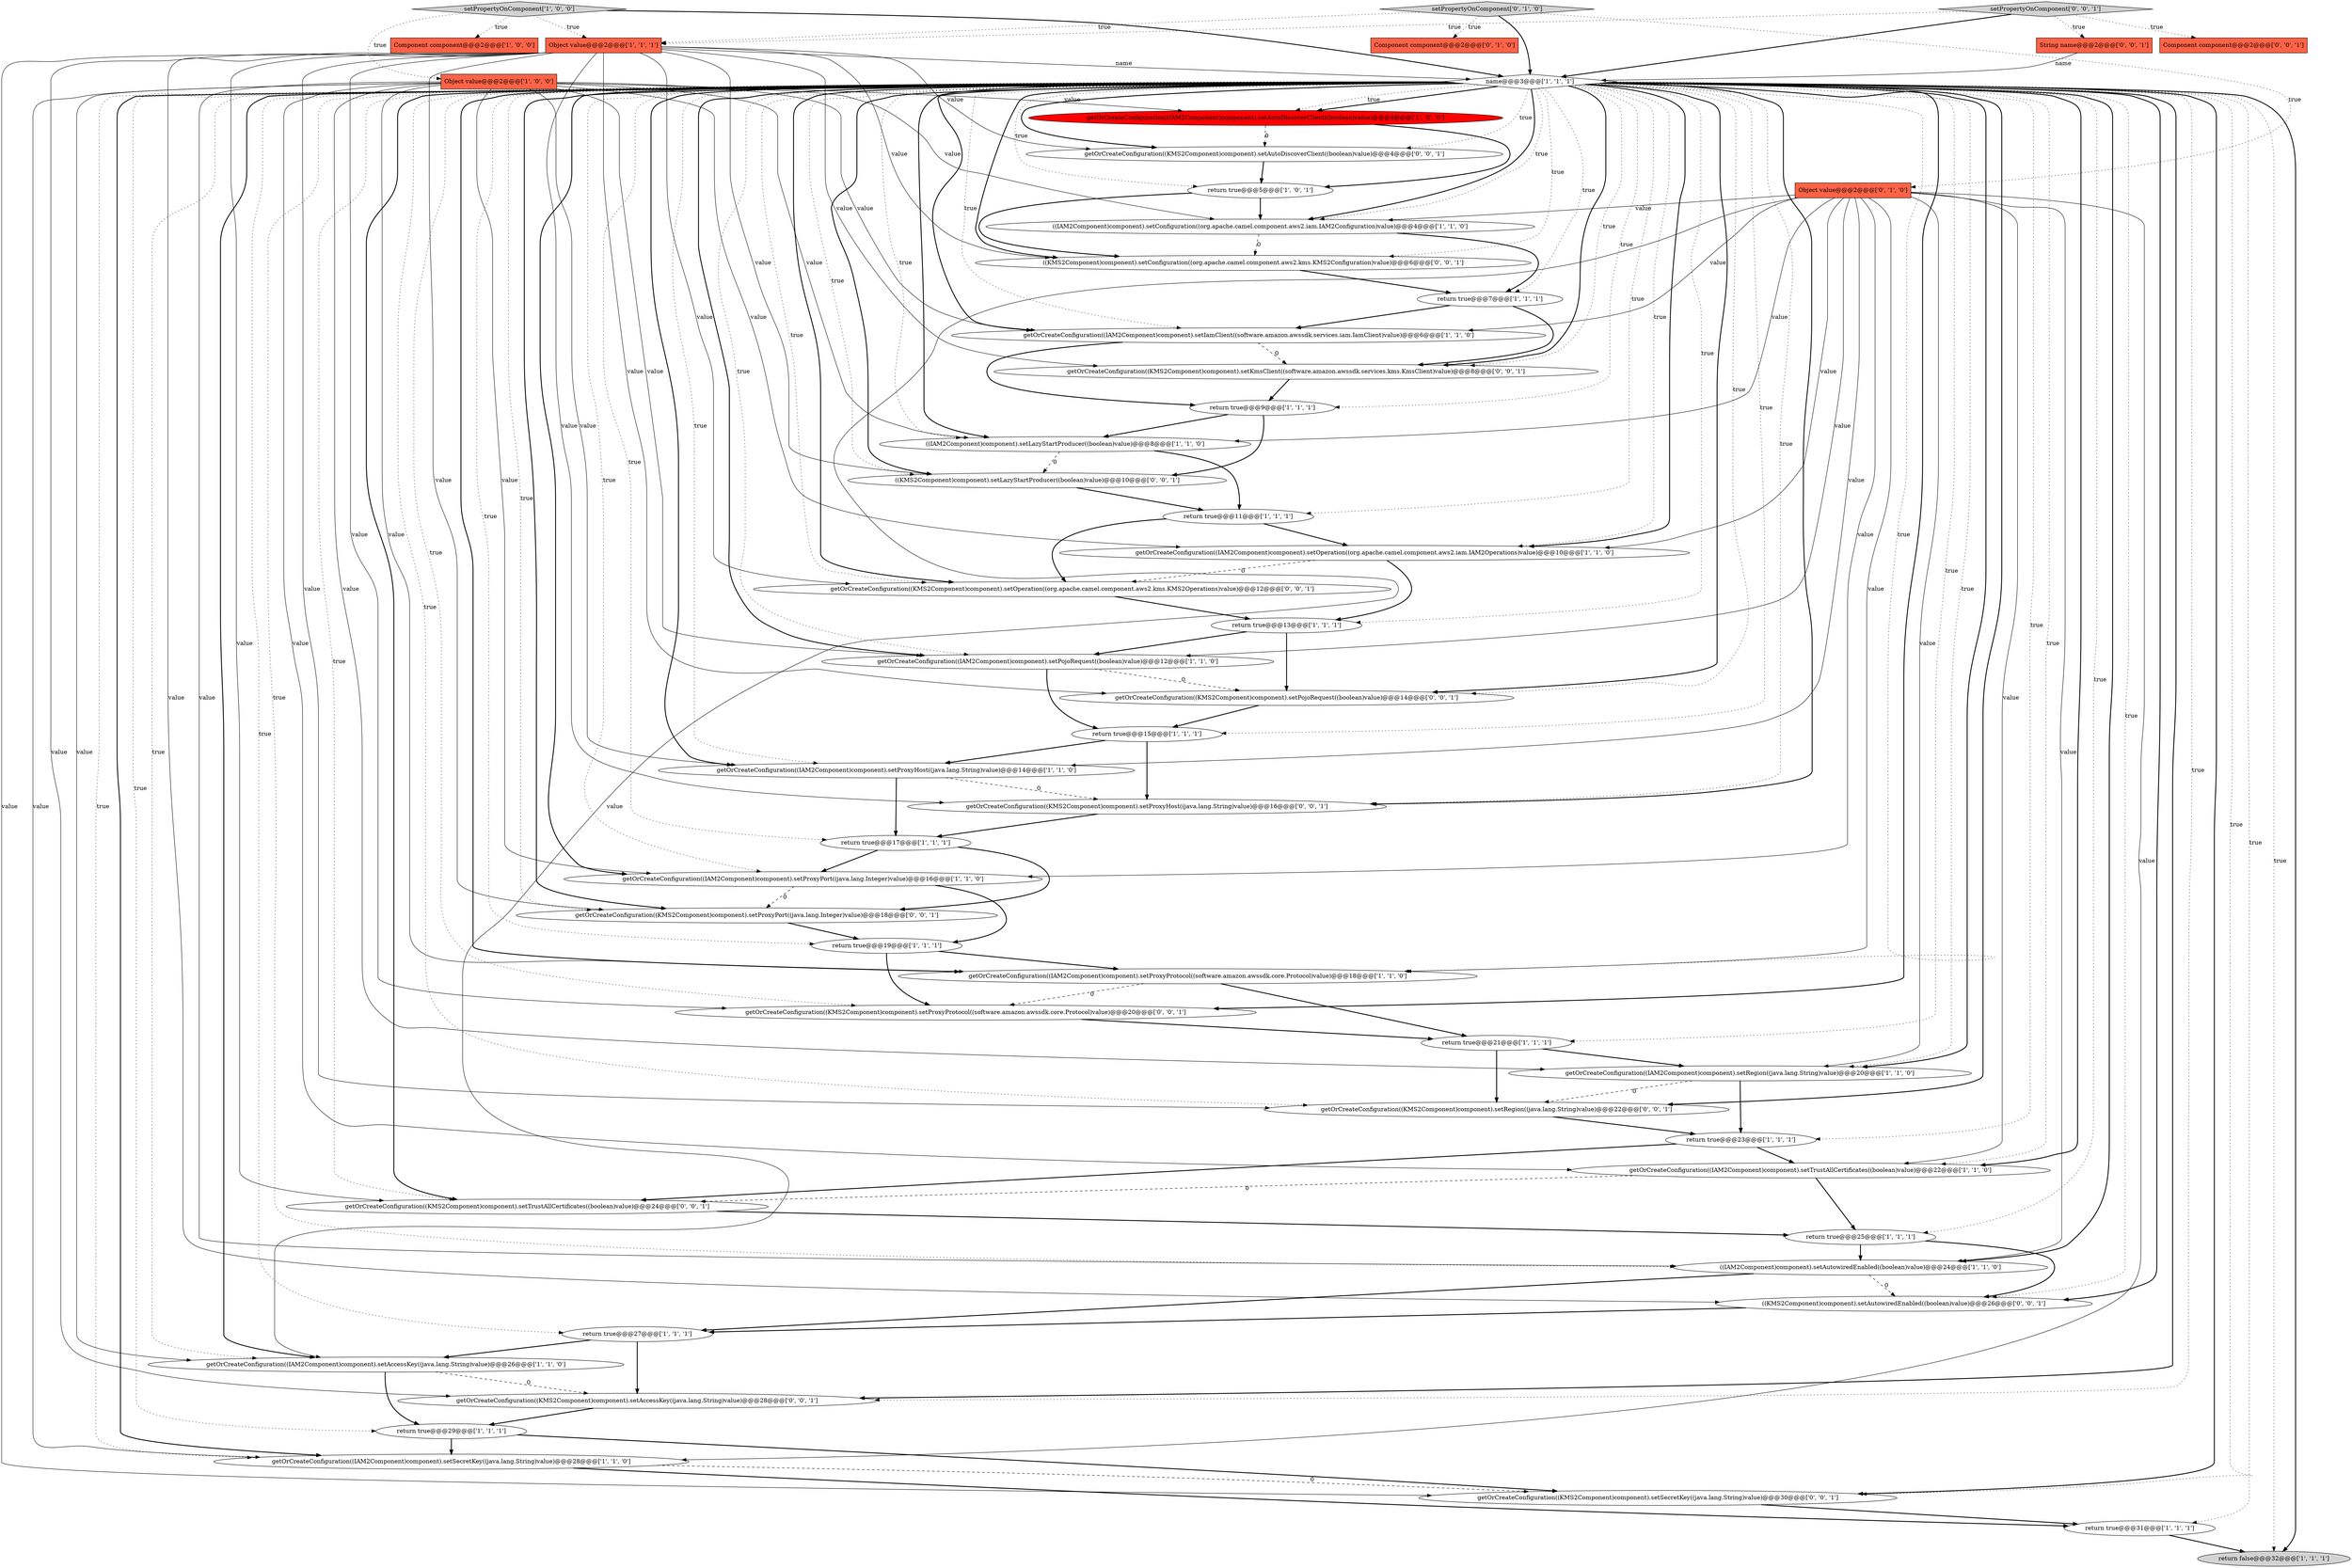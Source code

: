 digraph {
25 [style = filled, label = "return true@@@9@@@['1', '1', '1']", fillcolor = white, shape = ellipse image = "AAA0AAABBB1BBB"];
2 [style = filled, label = "getOrCreateConfiguration((IAM2Component)component).setOperation((org.apache.camel.component.aws2.iam.IAM2Operations)value)@@@10@@@['1', '1', '0']", fillcolor = white, shape = ellipse image = "AAA0AAABBB1BBB"];
46 [style = filled, label = "String name@@@2@@@['0', '0', '1']", fillcolor = tomato, shape = box image = "AAA0AAABBB3BBB"];
40 [style = filled, label = "getOrCreateConfiguration((KMS2Component)component).setOperation((org.apache.camel.component.aws2.kms.KMS2Operations)value)@@@12@@@['0', '0', '1']", fillcolor = white, shape = ellipse image = "AAA0AAABBB3BBB"];
36 [style = filled, label = "setPropertyOnComponent['0', '1', '0']", fillcolor = lightgray, shape = diamond image = "AAA0AAABBB2BBB"];
1 [style = filled, label = "return true@@@23@@@['1', '1', '1']", fillcolor = white, shape = ellipse image = "AAA0AAABBB1BBB"];
8 [style = filled, label = "name@@@3@@@['1', '1', '1']", fillcolor = white, shape = diamond image = "AAA0AAABBB1BBB"];
15 [style = filled, label = "getOrCreateConfiguration((IAM2Component)component).setProxyHost((java.lang.String)value)@@@14@@@['1', '1', '0']", fillcolor = white, shape = ellipse image = "AAA0AAABBB1BBB"];
29 [style = filled, label = "getOrCreateConfiguration((IAM2Component)component).setAccessKey((java.lang.String)value)@@@26@@@['1', '1', '0']", fillcolor = white, shape = ellipse image = "AAA0AAABBB1BBB"];
7 [style = filled, label = "((IAM2Component)component).setAutowiredEnabled((boolean)value)@@@24@@@['1', '1', '0']", fillcolor = white, shape = ellipse image = "AAA0AAABBB1BBB"];
14 [style = filled, label = "return true@@@5@@@['1', '0', '1']", fillcolor = white, shape = ellipse image = "AAA0AAABBB1BBB"];
43 [style = filled, label = "Component component@@@2@@@['0', '0', '1']", fillcolor = tomato, shape = box image = "AAA0AAABBB3BBB"];
22 [style = filled, label = "return true@@@29@@@['1', '1', '1']", fillcolor = white, shape = ellipse image = "AAA0AAABBB1BBB"];
0 [style = filled, label = "getOrCreateConfiguration((IAM2Component)component).setTrustAllCertificates((boolean)value)@@@22@@@['1', '1', '0']", fillcolor = white, shape = ellipse image = "AAA0AAABBB1BBB"];
11 [style = filled, label = "getOrCreateConfiguration((IAM2Component)component).setProxyPort((java.lang.Integer)value)@@@16@@@['1', '1', '0']", fillcolor = white, shape = ellipse image = "AAA0AAABBB1BBB"];
44 [style = filled, label = "getOrCreateConfiguration((KMS2Component)component).setPojoRequest((boolean)value)@@@14@@@['0', '0', '1']", fillcolor = white, shape = ellipse image = "AAA0AAABBB3BBB"];
51 [style = filled, label = "getOrCreateConfiguration((KMS2Component)component).setKmsClient((software.amazon.awssdk.services.kms.KmsClient)value)@@@8@@@['0', '0', '1']", fillcolor = white, shape = ellipse image = "AAA0AAABBB3BBB"];
3 [style = filled, label = "return true@@@17@@@['1', '1', '1']", fillcolor = white, shape = ellipse image = "AAA0AAABBB1BBB"];
24 [style = filled, label = "Object value@@@2@@@['1', '1', '1']", fillcolor = tomato, shape = box image = "AAA0AAABBB1BBB"];
38 [style = filled, label = "getOrCreateConfiguration((KMS2Component)component).setProxyProtocol((software.amazon.awssdk.core.Protocol)value)@@@20@@@['0', '0', '1']", fillcolor = white, shape = ellipse image = "AAA0AAABBB3BBB"];
49 [style = filled, label = "getOrCreateConfiguration((KMS2Component)component).setTrustAllCertificates((boolean)value)@@@24@@@['0', '0', '1']", fillcolor = white, shape = ellipse image = "AAA0AAABBB3BBB"];
6 [style = filled, label = "return true@@@13@@@['1', '1', '1']", fillcolor = white, shape = ellipse image = "AAA0AAABBB1BBB"];
17 [style = filled, label = "((IAM2Component)component).setLazyStartProducer((boolean)value)@@@8@@@['1', '1', '0']", fillcolor = white, shape = ellipse image = "AAA0AAABBB1BBB"];
27 [style = filled, label = "getOrCreateConfiguration((IAM2Component)component).setAutoDiscoverClient((boolean)value)@@@4@@@['1', '0', '0']", fillcolor = red, shape = ellipse image = "AAA1AAABBB1BBB"];
53 [style = filled, label = "setPropertyOnComponent['0', '0', '1']", fillcolor = lightgray, shape = diamond image = "AAA0AAABBB3BBB"];
26 [style = filled, label = "return true@@@19@@@['1', '1', '1']", fillcolor = white, shape = ellipse image = "AAA0AAABBB1BBB"];
52 [style = filled, label = "getOrCreateConfiguration((KMS2Component)component).setAccessKey((java.lang.String)value)@@@28@@@['0', '0', '1']", fillcolor = white, shape = ellipse image = "AAA0AAABBB3BBB"];
31 [style = filled, label = "setPropertyOnComponent['1', '0', '0']", fillcolor = lightgray, shape = diamond image = "AAA0AAABBB1BBB"];
16 [style = filled, label = "Component component@@@2@@@['1', '0', '0']", fillcolor = tomato, shape = box image = "AAA0AAABBB1BBB"];
50 [style = filled, label = "getOrCreateConfiguration((KMS2Component)component).setRegion((java.lang.String)value)@@@22@@@['0', '0', '1']", fillcolor = white, shape = ellipse image = "AAA0AAABBB3BBB"];
28 [style = filled, label = "return true@@@25@@@['1', '1', '1']", fillcolor = white, shape = ellipse image = "AAA0AAABBB1BBB"];
35 [style = filled, label = "Object value@@@2@@@['0', '1', '0']", fillcolor = tomato, shape = box image = "AAA0AAABBB2BBB"];
20 [style = filled, label = "getOrCreateConfiguration((IAM2Component)component).setProxyProtocol((software.amazon.awssdk.core.Protocol)value)@@@18@@@['1', '1', '0']", fillcolor = white, shape = ellipse image = "AAA0AAABBB1BBB"];
23 [style = filled, label = "getOrCreateConfiguration((IAM2Component)component).setIamClient((software.amazon.awssdk.services.iam.IamClient)value)@@@6@@@['1', '1', '0']", fillcolor = white, shape = ellipse image = "AAA0AAABBB1BBB"];
21 [style = filled, label = "Object value@@@2@@@['1', '0', '0']", fillcolor = tomato, shape = box image = "AAA0AAABBB1BBB"];
33 [style = filled, label = "return true@@@21@@@['1', '1', '1']", fillcolor = white, shape = ellipse image = "AAA0AAABBB1BBB"];
42 [style = filled, label = "getOrCreateConfiguration((KMS2Component)component).setProxyPort((java.lang.Integer)value)@@@18@@@['0', '0', '1']", fillcolor = white, shape = ellipse image = "AAA0AAABBB3BBB"];
9 [style = filled, label = "getOrCreateConfiguration((IAM2Component)component).setSecretKey((java.lang.String)value)@@@28@@@['1', '1', '0']", fillcolor = white, shape = ellipse image = "AAA0AAABBB1BBB"];
41 [style = filled, label = "((KMS2Component)component).setAutowiredEnabled((boolean)value)@@@26@@@['0', '0', '1']", fillcolor = white, shape = ellipse image = "AAA0AAABBB3BBB"];
45 [style = filled, label = "getOrCreateConfiguration((KMS2Component)component).setSecretKey((java.lang.String)value)@@@30@@@['0', '0', '1']", fillcolor = white, shape = ellipse image = "AAA0AAABBB3BBB"];
39 [style = filled, label = "((KMS2Component)component).setLazyStartProducer((boolean)value)@@@10@@@['0', '0', '1']", fillcolor = white, shape = ellipse image = "AAA0AAABBB3BBB"];
48 [style = filled, label = "((KMS2Component)component).setConfiguration((org.apache.camel.component.aws2.kms.KMS2Configuration)value)@@@6@@@['0', '0', '1']", fillcolor = white, shape = ellipse image = "AAA0AAABBB3BBB"];
4 [style = filled, label = "getOrCreateConfiguration((IAM2Component)component).setPojoRequest((boolean)value)@@@12@@@['1', '1', '0']", fillcolor = white, shape = ellipse image = "AAA0AAABBB1BBB"];
13 [style = filled, label = "getOrCreateConfiguration((IAM2Component)component).setRegion((java.lang.String)value)@@@20@@@['1', '1', '0']", fillcolor = white, shape = ellipse image = "AAA0AAABBB1BBB"];
37 [style = filled, label = "getOrCreateConfiguration((KMS2Component)component).setProxyHost((java.lang.String)value)@@@16@@@['0', '0', '1']", fillcolor = white, shape = ellipse image = "AAA0AAABBB3BBB"];
12 [style = filled, label = "return true@@@27@@@['1', '1', '1']", fillcolor = white, shape = ellipse image = "AAA0AAABBB1BBB"];
19 [style = filled, label = "return false@@@32@@@['1', '1', '1']", fillcolor = lightgray, shape = ellipse image = "AAA0AAABBB1BBB"];
5 [style = filled, label = "return true@@@15@@@['1', '1', '1']", fillcolor = white, shape = ellipse image = "AAA0AAABBB1BBB"];
10 [style = filled, label = "return true@@@7@@@['1', '1', '1']", fillcolor = white, shape = ellipse image = "AAA0AAABBB1BBB"];
32 [style = filled, label = "return true@@@11@@@['1', '1', '1']", fillcolor = white, shape = ellipse image = "AAA0AAABBB1BBB"];
30 [style = filled, label = "((IAM2Component)component).setConfiguration((org.apache.camel.component.aws2.iam.IAM2Configuration)value)@@@4@@@['1', '1', '0']", fillcolor = white, shape = ellipse image = "AAA0AAABBB1BBB"];
47 [style = filled, label = "getOrCreateConfiguration((KMS2Component)component).setAutoDiscoverClient((boolean)value)@@@4@@@['0', '0', '1']", fillcolor = white, shape = ellipse image = "AAA0AAABBB3BBB"];
34 [style = filled, label = "Component component@@@2@@@['0', '1', '0']", fillcolor = tomato, shape = box image = "AAA0AAABBB2BBB"];
18 [style = filled, label = "return true@@@31@@@['1', '1', '1']", fillcolor = white, shape = ellipse image = "AAA0AAABBB1BBB"];
8->30 [style = bold, label=""];
8->30 [style = dotted, label="true"];
8->28 [style = dotted, label="true"];
21->2 [style = solid, label="value"];
53->46 [style = dotted, label="true"];
8->48 [style = dotted, label="true"];
40->6 [style = bold, label=""];
13->50 [style = dashed, label="0"];
23->51 [style = dashed, label="0"];
2->6 [style = bold, label=""];
21->20 [style = solid, label="value"];
5->15 [style = bold, label=""];
21->29 [style = solid, label="value"];
8->51 [style = bold, label=""];
8->44 [style = bold, label=""];
8->40 [style = bold, label=""];
8->4 [style = dotted, label="true"];
13->1 [style = bold, label=""];
8->37 [style = dotted, label="true"];
29->52 [style = dashed, label="0"];
37->3 [style = bold, label=""];
8->0 [style = bold, label=""];
35->11 [style = solid, label="value"];
31->21 [style = dotted, label="true"];
8->20 [style = bold, label=""];
8->52 [style = dotted, label="true"];
20->38 [style = dashed, label="0"];
24->41 [style = solid, label="value"];
8->22 [style = dotted, label="true"];
8->47 [style = bold, label=""];
48->10 [style = bold, label=""];
8->0 [style = dotted, label="true"];
8->20 [style = dotted, label="true"];
8->4 [style = bold, label=""];
53->43 [style = dotted, label="true"];
8->39 [style = bold, label=""];
0->49 [style = dashed, label="0"];
8->27 [style = bold, label=""];
36->24 [style = dotted, label="true"];
8->11 [style = bold, label=""];
14->48 [style = bold, label=""];
5->37 [style = bold, label=""];
21->30 [style = solid, label="value"];
8->38 [style = dotted, label="true"];
35->2 [style = solid, label="value"];
24->45 [style = solid, label="value"];
23->25 [style = bold, label=""];
24->39 [style = solid, label="value"];
10->51 [style = bold, label=""];
14->30 [style = bold, label=""];
8->23 [style = bold, label=""];
22->9 [style = bold, label=""];
8->17 [style = dotted, label="true"];
3->11 [style = bold, label=""];
18->19 [style = bold, label=""];
8->7 [style = dotted, label="true"];
8->23 [style = dotted, label="true"];
8->40 [style = dotted, label="true"];
1->49 [style = bold, label=""];
35->30 [style = solid, label="value"];
1->0 [style = bold, label=""];
9->45 [style = dashed, label="0"];
33->13 [style = bold, label=""];
24->47 [style = solid, label="value"];
8->38 [style = bold, label=""];
33->50 [style = bold, label=""];
8->17 [style = bold, label=""];
6->4 [style = bold, label=""];
8->50 [style = dotted, label="true"];
12->29 [style = bold, label=""];
8->12 [style = dotted, label="true"];
8->33 [style = dotted, label="true"];
21->15 [style = solid, label="value"];
35->20 [style = solid, label="value"];
21->23 [style = solid, label="value"];
8->14 [style = dotted, label="true"];
35->17 [style = solid, label="value"];
24->37 [style = solid, label="value"];
30->10 [style = bold, label=""];
35->4 [style = solid, label="value"];
8->18 [style = dotted, label="true"];
51->25 [style = bold, label=""];
8->29 [style = dotted, label="true"];
35->15 [style = solid, label="value"];
11->42 [style = dashed, label="0"];
38->33 [style = bold, label=""];
27->47 [style = dashed, label="0"];
4->44 [style = dashed, label="0"];
26->20 [style = bold, label=""];
8->19 [style = dotted, label="true"];
11->26 [style = bold, label=""];
8->25 [style = dotted, label="true"];
17->39 [style = dashed, label="0"];
8->15 [style = bold, label=""];
8->41 [style = bold, label=""];
25->39 [style = bold, label=""];
27->14 [style = bold, label=""];
24->48 [style = solid, label="value"];
22->45 [style = bold, label=""];
24->42 [style = solid, label="value"];
8->2 [style = dotted, label="true"];
53->24 [style = dotted, label="true"];
8->42 [style = dotted, label="true"];
8->15 [style = dotted, label="true"];
8->39 [style = dotted, label="true"];
49->28 [style = bold, label=""];
8->51 [style = dotted, label="true"];
8->41 [style = dotted, label="true"];
24->52 [style = solid, label="value"];
52->22 [style = bold, label=""];
15->3 [style = bold, label=""];
21->27 [style = solid, label="value"];
25->17 [style = bold, label=""];
8->52 [style = bold, label=""];
6->44 [style = bold, label=""];
8->3 [style = dotted, label="true"];
3->42 [style = bold, label=""];
28->41 [style = bold, label=""];
24->50 [style = solid, label="value"];
24->51 [style = solid, label="value"];
9->18 [style = bold, label=""];
8->6 [style = dotted, label="true"];
8->2 [style = bold, label=""];
35->13 [style = solid, label="value"];
10->23 [style = bold, label=""];
8->45 [style = bold, label=""];
39->32 [style = bold, label=""];
35->0 [style = solid, label="value"];
32->40 [style = bold, label=""];
36->8 [style = bold, label=""];
8->11 [style = dotted, label="true"];
8->50 [style = bold, label=""];
53->8 [style = bold, label=""];
7->41 [style = dashed, label="0"];
8->13 [style = dotted, label="true"];
8->37 [style = bold, label=""];
24->44 [style = solid, label="value"];
8->9 [style = dotted, label="true"];
41->12 [style = bold, label=""];
44->5 [style = bold, label=""];
21->4 [style = solid, label="value"];
21->0 [style = solid, label="value"];
4->5 [style = bold, label=""];
31->8 [style = bold, label=""];
8->13 [style = bold, label=""];
35->7 [style = solid, label="value"];
45->18 [style = bold, label=""];
21->17 [style = solid, label="value"];
8->26 [style = dotted, label="true"];
42->26 [style = bold, label=""];
21->7 [style = solid, label="value"];
7->12 [style = bold, label=""];
8->45 [style = dotted, label="true"];
8->19 [style = bold, label=""];
15->37 [style = dashed, label="0"];
21->13 [style = solid, label="value"];
28->7 [style = bold, label=""];
46->8 [style = solid, label="name"];
35->29 [style = solid, label="value"];
8->44 [style = dotted, label="true"];
17->32 [style = bold, label=""];
8->10 [style = dotted, label="true"];
31->16 [style = dotted, label="true"];
8->32 [style = dotted, label="true"];
32->2 [style = bold, label=""];
8->7 [style = bold, label=""];
20->33 [style = bold, label=""];
35->23 [style = solid, label="value"];
26->38 [style = bold, label=""];
8->1 [style = dotted, label="true"];
8->47 [style = dotted, label="true"];
21->11 [style = solid, label="value"];
8->48 [style = bold, label=""];
21->9 [style = solid, label="value"];
8->42 [style = bold, label=""];
8->5 [style = dotted, label="true"];
50->1 [style = bold, label=""];
30->48 [style = dashed, label="0"];
35->9 [style = solid, label="value"];
24->38 [style = solid, label="value"];
8->9 [style = bold, label=""];
8->49 [style = bold, label=""];
12->52 [style = bold, label=""];
31->24 [style = dotted, label="true"];
36->35 [style = dotted, label="true"];
29->22 [style = bold, label=""];
8->27 [style = dotted, label="true"];
2->40 [style = dashed, label="0"];
36->34 [style = dotted, label="true"];
24->49 [style = solid, label="value"];
8->29 [style = bold, label=""];
47->14 [style = bold, label=""];
24->40 [style = solid, label="value"];
0->28 [style = bold, label=""];
24->8 [style = solid, label="name"];
8->49 [style = dotted, label="true"];
}
